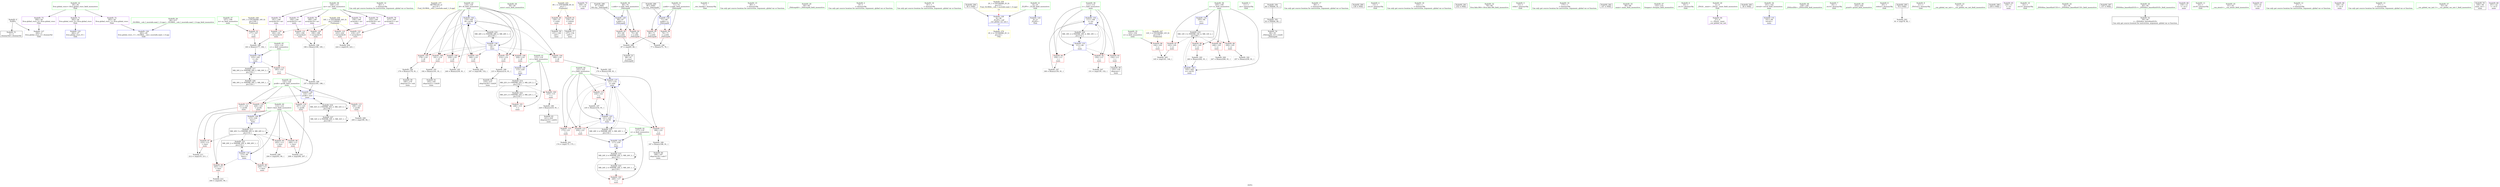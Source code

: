 digraph "SVFG" {
	label="SVFG";

	Node0x557dcc7033f0 [shape=record,color=grey,label="{NodeID: 0\nNullPtr}"];
	Node0x557dcc7033f0 -> Node0x557dcc715ba0[style=solid];
	Node0x557dcc7033f0 -> Node0x557dcc71aae0[style=solid];
	Node0x557dcc715160 [shape=record,color=red,label="{NodeID: 97\n210\<--113\n\<--best\nmain\n}"];
	Node0x557dcc715160 -> Node0x557dcc721be0[style=solid];
	Node0x557dcc705960 [shape=record,color=green,label="{NodeID: 14\n82\<--1\n\<--dummyObj\nCan only get source location for instruction, argument, global var or function.}"];
	Node0x557dcc734d70 [shape=record,color=yellow,style=double,label="{NodeID: 277\nRETMU(2V_2)\npts\{10 \}\nFun[_GLOBAL__sub_I_mostafa.saad_1_0.cpp]}"];
	Node0x557dcc7184e0 [shape=record,color=grey,label="{NodeID: 194\n179 = Binary(178, 91, )\n}"];
	Node0x557dcc7184e0 -> Node0x557dcc716280[style=solid];
	Node0x557dcc714ca0 [shape=record,color=red,label="{NodeID: 111\n186\<--121\n\<--j\nmain\n}"];
	Node0x557dcc714ca0 -> Node0x557dcc71ead0[style=solid];
	Node0x557dcc713750 [shape=record,color=green,label="{NodeID: 28\n58\<--59\nacos\<--acos_field_insensitive\n}"];
	Node0x557dcc721760 [shape=record,color=grey,label="{NodeID: 208\n204 = cmp(203, 90, )\n}"];
	Node0x557dcc71a8e0 [shape=record,color=blue,label="{NodeID: 125\n282\<--27\nllvm.global_ctors_0\<--\nGlob }"];
	Node0x557dcc714370 [shape=record,color=green,label="{NodeID: 42\n117\<--118\ne\<--e_field_insensitive\nmain\n}"];
	Node0x557dcc714370 -> Node0x557dcc715570[style=solid];
	Node0x557dcc714370 -> Node0x557dcc71b740[style=solid];
	Node0x557dcc72ad20 [shape=record,color=black,label="{NodeID: 222\nMR_22V_2 = PHI(MR_22V_3, MR_22V_1, )\npts\{116 \}\n}"];
	Node0x557dcc72ad20 -> Node0x557dcc7154a0[style=dashed];
	Node0x557dcc72ad20 -> Node0x557dcc728520[style=dashed];
	Node0x557dcc72ad20 -> Node0x557dcc72ad20[style=dashed];
	Node0x557dcc71b4d0 [shape=record,color=blue,label="{NodeID: 139\n125\<--197\nprofit\<--mul\nmain\n}"];
	Node0x557dcc71b4d0 -> Node0x557dcc71a140[style=dashed];
	Node0x557dcc71b4d0 -> Node0x557dcc71a1d0[style=dashed];
	Node0x557dcc71b4d0 -> Node0x557dcc71a260[style=dashed];
	Node0x557dcc71b4d0 -> Node0x557dcc71a330[style=dashed];
	Node0x557dcc71b4d0 -> Node0x557dcc729920[style=dashed];
	Node0x557dcc716010 [shape=record,color=black,label="{NodeID: 56\n131\<--128\ncall\<--\nmain\n}"];
	Node0x557dcc716b70 [shape=record,color=purple,label="{NodeID: 70\n258\<--24\n\<--.str.6\nmain\n}"];
	Node0x557dcc717760 [shape=record,color=red,label="{NodeID: 84\n76\<--71\n\<--y.addr\n_Z4dcmpdd\n}"];
	Node0x557dcc717760 -> Node0x557dcc7187e0[style=solid];
	Node0x557dcc7034e0 [shape=record,color=green,label="{NodeID: 1\n7\<--1\n__dso_handle\<--dummyObj\nGlob }"];
	Node0x557dcc715230 [shape=record,color=red,label="{NodeID: 98\n243\<--113\n\<--best\nmain\n}"];
	Node0x557dcc715230 -> Node0x557dcc721d60[style=solid];
	Node0x557dcc705a30 [shape=record,color=green,label="{NodeID: 15\n90\<--1\n\<--dummyObj\nCan only get source location for instruction, argument, global var or function.}"];
	Node0x557dcc718660 [shape=record,color=grey,label="{NodeID: 195\n240 = Binary(239, 91, )\n}"];
	Node0x557dcc718660 -> Node0x557dcc71b8e0[style=solid];
	Node0x557dcc714d70 [shape=record,color=red,label="{NodeID: 112\n230\<--121\n\<--j\nmain\n}"];
	Node0x557dcc714d70 -> Node0x557dcc71b740[style=solid];
	Node0x557dcc713850 [shape=record,color=green,label="{NodeID: 29\n64\<--65\n_Z4dcmpdd\<--_Z4dcmpdd_field_insensitive\n}"];
	Node0x557dcc7218e0 [shape=record,color=grey,label="{NodeID: 209\n200 = cmp(199, 94, )\n}"];
	Node0x557dcc71a9e0 [shape=record,color=blue,label="{NodeID: 126\n283\<--28\nllvm.global_ctors_1\<--_GLOBAL__sub_I_mostafa.saad_1_0.cpp\nGlob }"];
	Node0x557dcc714440 [shape=record,color=green,label="{NodeID: 43\n119\<--120\ni8\<--i8_field_insensitive\nmain\n}"];
	Node0x557dcc714440 -> Node0x557dcc715640[style=solid];
	Node0x557dcc714440 -> Node0x557dcc715710[style=solid];
	Node0x557dcc714440 -> Node0x557dcc7157e0[style=solid];
	Node0x557dcc714440 -> Node0x557dcc714890[style=solid];
	Node0x557dcc714440 -> Node0x557dcc714960[style=solid];
	Node0x557dcc714440 -> Node0x557dcc714a30[style=solid];
	Node0x557dcc714440 -> Node0x557dcc714b00[style=solid];
	Node0x557dcc714440 -> Node0x557dcc71b260[style=solid];
	Node0x557dcc714440 -> Node0x557dcc71b8e0[style=solid];
	Node0x557dcc72b220 [shape=record,color=black,label="{NodeID: 223\nMR_24V_2 = PHI(MR_24V_3, MR_24V_1, )\npts\{118 \}\n}"];
	Node0x557dcc72b220 -> Node0x557dcc715570[style=dashed];
	Node0x557dcc72b220 -> Node0x557dcc728a20[style=dashed];
	Node0x557dcc72b220 -> Node0x557dcc72b220[style=dashed];
	Node0x557dcc71b5a0 [shape=record,color=blue,label="{NodeID: 140\n113\<--226\nbest\<--\nmain\n}"];
	Node0x557dcc71b5a0 -> Node0x557dcc728020[style=dashed];
	Node0x557dcc7160e0 [shape=record,color=black,label="{NodeID: 57\n137\<--134\ncall1\<--\nmain\n}"];
	Node0x557dcc716c40 [shape=record,color=purple,label="{NodeID: 71\n282\<--26\nllvm.global_ctors_0\<--llvm.global_ctors\nGlob }"];
	Node0x557dcc716c40 -> Node0x557dcc71a8e0[style=solid];
	Node0x557dcc717830 [shape=record,color=red,label="{NodeID: 85\n86\<--71\n\<--y.addr\n_Z4dcmpdd\n}"];
	Node0x557dcc717830 -> Node0x557dcc721460[style=solid];
	Node0x557dcc705eb0 [shape=record,color=green,label="{NodeID: 2\n9\<--1\n\<--dummyObj\nCan only get source location for instruction, argument, global var or function.}"];
	Node0x557dcc715300 [shape=record,color=red,label="{NodeID: 99\n250\<--113\n\<--best\nmain\n}"];
	Node0x557dcc705b00 [shape=record,color=green,label="{NodeID: 16\n91\<--1\n\<--dummyObj\nCan only get source location for instruction, argument, global var or function.}"];
	Node0x557dcc734fe0 [shape=record,color=yellow,style=double,label="{NodeID: 279\n2V_2 = CSCHI(MR_2V_1)\npts\{10 \}\nCS[]}"];
	Node0x557dcc7187e0 [shape=record,color=grey,label="{NodeID: 196\n77 = Binary(75, 76, )\n}"];
	Node0x557dcc714e40 [shape=record,color=red,label="{NodeID: 113\n234\<--121\n\<--j\nmain\n}"];
	Node0x557dcc714e40 -> Node0x557dcc718960[style=solid];
	Node0x557dcc713950 [shape=record,color=green,label="{NodeID: 30\n69\<--70\nx.addr\<--x.addr_field_insensitive\n_Z4dcmpdd\n}"];
	Node0x557dcc713950 -> Node0x557dcc7175c0[style=solid];
	Node0x557dcc713950 -> Node0x557dcc717690[style=solid];
	Node0x557dcc713950 -> Node0x557dcc71acb0[style=solid];
	Node0x557dcc721a60 [shape=record,color=grey,label="{NodeID: 210\n208 = cmp(206, 207, )\n}"];
	Node0x557dcc71aae0 [shape=record,color=blue, style = dotted,label="{NodeID: 127\n284\<--3\nllvm.global_ctors_2\<--dummyVal\nGlob }"];
	Node0x557dcc714510 [shape=record,color=green,label="{NodeID: 44\n121\<--122\nj\<--j_field_insensitive\nmain\n}"];
	Node0x557dcc714510 -> Node0x557dcc714bd0[style=solid];
	Node0x557dcc714510 -> Node0x557dcc714ca0[style=solid];
	Node0x557dcc714510 -> Node0x557dcc714d70[style=solid];
	Node0x557dcc714510 -> Node0x557dcc714e40[style=solid];
	Node0x557dcc714510 -> Node0x557dcc71b330[style=solid];
	Node0x557dcc714510 -> Node0x557dcc71b810[style=solid];
	Node0x557dcc72b720 [shape=record,color=black,label="{NodeID: 224\nMR_26V_2 = PHI(MR_26V_4, MR_26V_1, )\npts\{120 \}\n}"];
	Node0x557dcc72b720 -> Node0x557dcc71b260[style=dashed];
	Node0x557dcc71b670 [shape=record,color=blue,label="{NodeID: 141\n115\<--228\ns\<--\nmain\n}"];
	Node0x557dcc71b670 -> Node0x557dcc728520[style=dashed];
	Node0x557dcc7161b0 [shape=record,color=black,label="{NodeID: 58\n155\<--154\nidxprom\<--\nmain\n}"];
	Node0x557dcc716d40 [shape=record,color=purple,label="{NodeID: 72\n283\<--26\nllvm.global_ctors_1\<--llvm.global_ctors\nGlob }"];
	Node0x557dcc716d40 -> Node0x557dcc71a9e0[style=solid];
	Node0x557dcc717900 [shape=record,color=red,label="{NodeID: 86\n144\<--103\n\<--n\nmain\n}"];
	Node0x557dcc717900 -> Node0x557dcc7212e0[style=solid];
	Node0x557dcc704a80 [shape=record,color=green,label="{NodeID: 3\n11\<--1\n.str\<--dummyObj\nGlob }"];
	Node0x557dcc4a4000 [shape=record,color=black,label="{NodeID: 183\n93 = PHI(94, 89, )\n}"];
	Node0x557dcc4a4000 -> Node0x557dcc715e70[style=solid];
	Node0x557dcc7153d0 [shape=record,color=red,label="{NodeID: 100\n219\<--115\n\<--s\nmain\n}"];
	Node0x557dcc7153d0 -> Node0x557dcc71ec50[style=solid];
	Node0x557dcc713010 [shape=record,color=green,label="{NodeID: 17\n94\<--1\n\<--dummyObj\nCan only get source location for instruction, argument, global var or function.}"];
	Node0x557dcc73ff90 [shape=record,color=black,label="{NodeID: 280\n138 = PHI()\n}"];
	Node0x557dcc718960 [shape=record,color=grey,label="{NodeID: 197\n235 = Binary(234, 91, )\n}"];
	Node0x557dcc718960 -> Node0x557dcc71b810[style=solid];
	Node0x557dcc714f10 [shape=record,color=red,label="{NodeID: 114\n185\<--123\n\<--c\nmain\n}"];
	Node0x557dcc714f10 -> Node0x557dcc718c60[style=solid];
	Node0x557dcc713a20 [shape=record,color=green,label="{NodeID: 31\n71\<--72\ny.addr\<--y.addr_field_insensitive\n_Z4dcmpdd\n}"];
	Node0x557dcc713a20 -> Node0x557dcc717760[style=solid];
	Node0x557dcc713a20 -> Node0x557dcc717830[style=solid];
	Node0x557dcc713a20 -> Node0x557dcc71ad80[style=solid];
	Node0x557dcc721be0 [shape=record,color=grey,label="{NodeID: 211\n212 = cmp(210, 211, )\n}"];
	Node0x557dcc71abe0 [shape=record,color=blue,label="{NodeID: 128\n8\<--56\n_ZL2PI\<--call\n__cxx_global_var_init.1\n|{<s0>13}}"];
	Node0x557dcc71abe0:s0 -> Node0x557dcc734fe0[style=dashed,color=blue];
	Node0x557dcc7145e0 [shape=record,color=green,label="{NodeID: 45\n123\<--124\nc\<--c_field_insensitive\nmain\n}"];
	Node0x557dcc7145e0 -> Node0x557dcc714f10[style=solid];
	Node0x557dcc7145e0 -> Node0x557dcc71b400[style=solid];
	Node0x557dcc72bc20 [shape=record,color=black,label="{NodeID: 225\nMR_28V_2 = PHI(MR_28V_3, MR_28V_1, )\npts\{122 \}\n}"];
	Node0x557dcc72bc20 -> Node0x557dcc71b330[style=dashed];
	Node0x557dcc72bc20 -> Node0x557dcc72bc20[style=dashed];
	Node0x557dcc71b740 [shape=record,color=blue,label="{NodeID: 142\n117\<--230\ne\<--\nmain\n}"];
	Node0x557dcc71b740 -> Node0x557dcc728a20[style=dashed];
	Node0x557dcc716280 [shape=record,color=black,label="{NodeID: 59\n180\<--179\nidxprom15\<--sub\nmain\n}"];
	Node0x557dcc716e40 [shape=record,color=purple,label="{NodeID: 73\n284\<--26\nllvm.global_ctors_2\<--llvm.global_ctors\nGlob }"];
	Node0x557dcc716e40 -> Node0x557dcc71aae0[style=solid];
	Node0x557dcc7179d0 [shape=record,color=red,label="{NodeID: 87\n143\<--105\n\<--cc\nmain\n}"];
	Node0x557dcc7179d0 -> Node0x557dcc7212e0[style=solid];
	Node0x557dcc704b10 [shape=record,color=green,label="{NodeID: 4\n13\<--1\n.str.2\<--dummyObj\nGlob }"];
	Node0x557dcc71df30 [shape=record,color=black,label="{NodeID: 184\n89 = PHI(90, 91, )\n}"];
	Node0x557dcc71df30 -> Node0x557dcc4a4000[style=solid];
	Node0x557dcc7154a0 [shape=record,color=red,label="{NodeID: 101\n248\<--115\n\<--s\nmain\n}"];
	Node0x557dcc7130a0 [shape=record,color=green,label="{NodeID: 18\n152\<--1\n\<--dummyObj\nCan only get source location for instruction, argument, global var or function.}"];
	Node0x557dcc740090 [shape=record,color=black,label="{NodeID: 281\n252 = PHI()\n}"];
	Node0x557dcc718ae0 [shape=record,color=grey,label="{NodeID: 198\n196 = Binary(190, 195, )\n}"];
	Node0x557dcc718ae0 -> Node0x557dcc718c60[style=solid];
	Node0x557dcc71a140 [shape=record,color=red,label="{NodeID: 115\n199\<--125\n\<--profit\nmain\n}"];
	Node0x557dcc71a140 -> Node0x557dcc7218e0[style=solid];
	Node0x557dcc713af0 [shape=record,color=green,label="{NodeID: 32\n79\<--80\nllvm.fabs.f64\<--llvm.fabs.f64_field_insensitive\n}"];
	Node0x557dcc721d60 [shape=record,color=grey,label="{NodeID: 212\n244 = cmp(243, 94, )\n}"];
	Node0x557dcc71acb0 [shape=record,color=blue,label="{NodeID: 129\n69\<--67\nx.addr\<--x\n_Z4dcmpdd\n}"];
	Node0x557dcc71acb0 -> Node0x557dcc7175c0[style=dashed];
	Node0x557dcc71acb0 -> Node0x557dcc717690[style=dashed];
	Node0x557dcc7146b0 [shape=record,color=green,label="{NodeID: 46\n125\<--126\nprofit\<--profit_field_insensitive\nmain\n}"];
	Node0x557dcc7146b0 -> Node0x557dcc71a140[style=solid];
	Node0x557dcc7146b0 -> Node0x557dcc71a1d0[style=solid];
	Node0x557dcc7146b0 -> Node0x557dcc71a260[style=solid];
	Node0x557dcc7146b0 -> Node0x557dcc71a330[style=solid];
	Node0x557dcc7146b0 -> Node0x557dcc71b4d0[style=solid];
	Node0x557dcc72c120 [shape=record,color=black,label="{NodeID: 226\nMR_30V_2 = PHI(MR_30V_3, MR_30V_1, )\npts\{124 \}\n}"];
	Node0x557dcc72c120 -> Node0x557dcc729420[style=dashed];
	Node0x557dcc72c120 -> Node0x557dcc72c120[style=dashed];
	Node0x557dcc71b810 [shape=record,color=blue,label="{NodeID: 143\n121\<--235\nj\<--inc39\nmain\n}"];
	Node0x557dcc71b810 -> Node0x557dcc714bd0[style=dashed];
	Node0x557dcc71b810 -> Node0x557dcc714ca0[style=dashed];
	Node0x557dcc71b810 -> Node0x557dcc714d70[style=dashed];
	Node0x557dcc71b810 -> Node0x557dcc714e40[style=dashed];
	Node0x557dcc71b810 -> Node0x557dcc71b330[style=dashed];
	Node0x557dcc71b810 -> Node0x557dcc71b810[style=dashed];
	Node0x557dcc71b810 -> Node0x557dcc72bc20[style=dashed];
	Node0x557dcc716350 [shape=record,color=black,label="{NodeID: 60\n188\<--187\nidxprom18\<--sub17\nmain\n}"];
	Node0x557dcc716f40 [shape=record,color=purple,label="{NodeID: 74\n156\<--109\narrayidx\<--arr\nmain\n}"];
	Node0x557dcc717aa0 [shape=record,color=red,label="{NodeID: 88\n246\<--105\n\<--cc\nmain\n}"];
	Node0x557dcc717aa0 -> Node0x557dcc718de0[style=solid];
	Node0x557dcc7064b0 [shape=record,color=green,label="{NodeID: 5\n15\<--1\nstdin\<--dummyObj\nGlob }"];
	Node0x557dcc71e4d0 [shape=record,color=grey,label="{NodeID: 185\n170 = Binary(169, 91, )\n}"];
	Node0x557dcc71e4d0 -> Node0x557dcc71b330[style=solid];
	Node0x557dcc715570 [shape=record,color=red,label="{NodeID: 102\n249\<--117\n\<--e\nmain\n}"];
	Node0x557dcc713130 [shape=record,color=green,label="{NodeID: 19\n175\<--1\n\<--dummyObj\nCan only get source location for instruction, argument, global var or function.}"];
	Node0x557dcc740190 [shape=record,color=black,label="{NodeID: 282\n147 = PHI()\n}"];
	Node0x557dcc718c60 [shape=record,color=grey,label="{NodeID: 199\n197 = Binary(185, 196, )\n}"];
	Node0x557dcc718c60 -> Node0x557dcc71b4d0[style=solid];
	Node0x557dcc71a1d0 [shape=record,color=red,label="{NodeID: 116\n207\<--125\n\<--profit\nmain\n}"];
	Node0x557dcc71a1d0 -> Node0x557dcc721a60[style=solid];
	Node0x557dcc713bf0 [shape=record,color=green,label="{NodeID: 33\n98\<--99\nmain\<--main_field_insensitive\n}"];
	Node0x557dcc728020 [shape=record,color=black,label="{NodeID: 213\nMR_20V_5 = PHI(MR_20V_6, MR_20V_4, )\npts\{114 \}\n}"];
	Node0x557dcc728020 -> Node0x557dcc718050[style=dashed];
	Node0x557dcc728020 -> Node0x557dcc715090[style=dashed];
	Node0x557dcc728020 -> Node0x557dcc715160[style=dashed];
	Node0x557dcc728020 -> Node0x557dcc715230[style=dashed];
	Node0x557dcc728020 -> Node0x557dcc715300[style=dashed];
	Node0x557dcc728020 -> Node0x557dcc71b5a0[style=dashed];
	Node0x557dcc728020 -> Node0x557dcc728020[style=dashed];
	Node0x557dcc728020 -> Node0x557dcc72a820[style=dashed];
	Node0x557dcc71ad80 [shape=record,color=blue,label="{NodeID: 130\n71\<--68\ny.addr\<--y\n_Z4dcmpdd\n}"];
	Node0x557dcc71ad80 -> Node0x557dcc717760[style=dashed];
	Node0x557dcc71ad80 -> Node0x557dcc717830[style=dashed];
	Node0x557dcc714780 [shape=record,color=green,label="{NodeID: 47\n132\<--133\nfreopen\<--freopen_field_insensitive\n}"];
	Node0x557dcc72c620 [shape=record,color=black,label="{NodeID: 227\nMR_32V_2 = PHI(MR_32V_3, MR_32V_1, )\npts\{126 \}\n}"];
	Node0x557dcc72c620 -> Node0x557dcc729920[style=dashed];
	Node0x557dcc72c620 -> Node0x557dcc72c620[style=dashed];
	Node0x557dcc71b8e0 [shape=record,color=blue,label="{NodeID: 144\n119\<--240\ni8\<--inc42\nmain\n}"];
	Node0x557dcc71b8e0 -> Node0x557dcc715640[style=dashed];
	Node0x557dcc71b8e0 -> Node0x557dcc715710[style=dashed];
	Node0x557dcc71b8e0 -> Node0x557dcc7157e0[style=dashed];
	Node0x557dcc71b8e0 -> Node0x557dcc714890[style=dashed];
	Node0x557dcc71b8e0 -> Node0x557dcc714960[style=dashed];
	Node0x557dcc71b8e0 -> Node0x557dcc714a30[style=dashed];
	Node0x557dcc71b8e0 -> Node0x557dcc714b00[style=dashed];
	Node0x557dcc71b8e0 -> Node0x557dcc71b8e0[style=dashed];
	Node0x557dcc71b8e0 -> Node0x557dcc72b720[style=dashed];
	Node0x557dcc716420 [shape=record,color=black,label="{NodeID: 61\n193\<--192\nidxprom21\<--sub20\nmain\n}"];
	Node0x557dcc717010 [shape=record,color=purple,label="{NodeID: 75\n181\<--109\narrayidx16\<--arr\nmain\n}"];
	Node0x557dcc717010 -> Node0x557dcc71a400[style=solid];
	Node0x557dcc717b70 [shape=record,color=red,label="{NodeID: 89\n256\<--105\n\<--cc\nmain\n}"];
	Node0x557dcc717b70 -> Node0x557dcc7181e0[style=solid];
	Node0x557dcc706540 [shape=record,color=green,label="{NodeID: 6\n16\<--1\n.str.3\<--dummyObj\nGlob }"];
	Node0x557dcc71e650 [shape=record,color=grey,label="{NodeID: 186\n215 = Binary(214, 91, )\n}"];
	Node0x557dcc71e650 -> Node0x557dcc7164f0[style=solid];
	Node0x557dcc715640 [shape=record,color=red,label="{NodeID: 103\n166\<--119\n\<--i8\nmain\n}"];
	Node0x557dcc715640 -> Node0x557dcc720ea0[style=solid];
	Node0x557dcc7131c0 [shape=record,color=green,label="{NodeID: 20\n4\<--6\n_ZStL8__ioinit\<--_ZStL8__ioinit_field_insensitive\nGlob }"];
	Node0x557dcc7131c0 -> Node0x557dcc716690[style=solid];
	Node0x557dcc740290 [shape=record,color=black,label="{NodeID: 283\n38 = PHI()\n}"];
	Node0x557dcc718de0 [shape=record,color=grey,label="{NodeID: 200\n247 = Binary(246, 91, )\n}"];
	Node0x557dcc71a260 [shape=record,color=red,label="{NodeID: 117\n211\<--125\n\<--profit\nmain\n}"];
	Node0x557dcc71a260 -> Node0x557dcc721be0[style=solid];
	Node0x557dcc713cf0 [shape=record,color=green,label="{NodeID: 34\n101\<--102\nretval\<--retval_field_insensitive\nmain\n}"];
	Node0x557dcc713cf0 -> Node0x557dcc71ae50[style=solid];
	Node0x557dcc728520 [shape=record,color=black,label="{NodeID: 214\nMR_22V_4 = PHI(MR_22V_5, MR_22V_3, )\npts\{116 \}\n}"];
	Node0x557dcc728520 -> Node0x557dcc7153d0[style=dashed];
	Node0x557dcc728520 -> Node0x557dcc7154a0[style=dashed];
	Node0x557dcc728520 -> Node0x557dcc71b670[style=dashed];
	Node0x557dcc728520 -> Node0x557dcc728520[style=dashed];
	Node0x557dcc728520 -> Node0x557dcc72ad20[style=dashed];
	Node0x557dcc71ae50 [shape=record,color=blue,label="{NodeID: 131\n101\<--94\nretval\<--\nmain\n}"];
	Node0x557dcc7158a0 [shape=record,color=green,label="{NodeID: 48\n139\<--140\n_ZNSirsERi\<--_ZNSirsERi_field_insensitive\n}"];
	Node0x557dcc71b9b0 [shape=record,color=blue,label="{NodeID: 145\n105\<--263\ncc\<--inc52\nmain\n}"];
	Node0x557dcc71b9b0 -> Node0x557dcc729e20[style=dashed];
	Node0x557dcc7164f0 [shape=record,color=black,label="{NodeID: 62\n216\<--215\nidxprom30\<--sub29\nmain\n}"];
	Node0x557dcc7170e0 [shape=record,color=purple,label="{NodeID: 76\n189\<--109\narrayidx19\<--arr\nmain\n}"];
	Node0x557dcc7170e0 -> Node0x557dcc71a4d0[style=solid];
	Node0x557dcc717c40 [shape=record,color=red,label="{NodeID: 90\n262\<--105\n\<--cc\nmain\n}"];
	Node0x557dcc717c40 -> Node0x557dcc718360[style=solid];
	Node0x557dcc704d80 [shape=record,color=green,label="{NodeID: 7\n18\<--1\n.str.4\<--dummyObj\nGlob }"];
	Node0x557dcc71e7d0 [shape=record,color=grey,label="{NodeID: 187\n160 = Binary(159, 91, )\n}"];
	Node0x557dcc71e7d0 -> Node0x557dcc71b0c0[style=solid];
	Node0x557dcc715710 [shape=record,color=red,label="{NodeID: 104\n169\<--119\n\<--i8\nmain\n}"];
	Node0x557dcc715710 -> Node0x557dcc71e4d0[style=solid];
	Node0x557dcc713250 [shape=record,color=green,label="{NodeID: 21\n8\<--10\n_ZL2PI\<--_ZL2PI_field_insensitive\nGlob }"];
	Node0x557dcc713250 -> Node0x557dcc71a810[style=solid];
	Node0x557dcc713250 -> Node0x557dcc71abe0[style=solid];
	Node0x557dcc740390 [shape=record,color=black,label="{NodeID: 284\n56 = PHI()\n}"];
	Node0x557dcc740390 -> Node0x557dcc71abe0[style=solid];
	Node0x557dcc718f60 [shape=record,color=grey,label="{NodeID: 201\n174 = cmp(173, 175, )\n}"];
	Node0x557dcc71a330 [shape=record,color=red,label="{NodeID: 118\n226\<--125\n\<--profit\nmain\n}"];
	Node0x557dcc71a330 -> Node0x557dcc71b5a0[style=solid];
	Node0x557dcc713dc0 [shape=record,color=green,label="{NodeID: 35\n103\<--104\nn\<--n_field_insensitive\nmain\n}"];
	Node0x557dcc713dc0 -> Node0x557dcc717900[style=solid];
	Node0x557dcc728a20 [shape=record,color=black,label="{NodeID: 215\nMR_24V_4 = PHI(MR_24V_5, MR_24V_3, )\npts\{118 \}\n}"];
	Node0x557dcc728a20 -> Node0x557dcc715570[style=dashed];
	Node0x557dcc728a20 -> Node0x557dcc71b740[style=dashed];
	Node0x557dcc728a20 -> Node0x557dcc728a20[style=dashed];
	Node0x557dcc728a20 -> Node0x557dcc72b220[style=dashed];
	Node0x557dcc71af20 [shape=record,color=blue,label="{NodeID: 132\n105\<--94\ncc\<--\nmain\n}"];
	Node0x557dcc71af20 -> Node0x557dcc729e20[style=dashed];
	Node0x557dcc7159a0 [shape=record,color=green,label="{NodeID: 49\n253\<--254\nprintf\<--printf_field_insensitive\n}"];
	Node0x557dcc7165c0 [shape=record,color=black,label="{NodeID: 63\n221\<--220\nidxprom33\<--sub32\nmain\n}"];
	Node0x557dcc7171b0 [shape=record,color=purple,label="{NodeID: 77\n194\<--109\narrayidx22\<--arr\nmain\n}"];
	Node0x557dcc7171b0 -> Node0x557dcc71a5a0[style=solid];
	Node0x557dcc717d10 [shape=record,color=red,label="{NodeID: 91\n177\<--107\n\<--m\nmain\n}"];
	Node0x557dcc717d10 -> Node0x557dcc71e950[style=solid];
	Node0x557dcc704e10 [shape=record,color=green,label="{NodeID: 8\n20\<--1\nstdout\<--dummyObj\nGlob }"];
	Node0x557dcc71e950 [shape=record,color=grey,label="{NodeID: 188\n183 = Binary(177, 182, )\n}"];
	Node0x557dcc71e950 -> Node0x557dcc71b400[style=solid];
	Node0x557dcc7157e0 [shape=record,color=red,label="{NodeID: 105\n178\<--119\n\<--i8\nmain\n}"];
	Node0x557dcc7157e0 -> Node0x557dcc7184e0[style=solid];
	Node0x557dcc7132e0 [shape=record,color=green,label="{NodeID: 22\n26\<--30\nllvm.global_ctors\<--llvm.global_ctors_field_insensitive\nGlob }"];
	Node0x557dcc7132e0 -> Node0x557dcc716c40[style=solid];
	Node0x557dcc7132e0 -> Node0x557dcc716d40[style=solid];
	Node0x557dcc7132e0 -> Node0x557dcc716e40[style=solid];
	Node0x557dcc7404f0 [shape=record,color=black,label="{NodeID: 285\n78 = PHI()\n}"];
	Node0x557dcc7404f0 -> Node0x557dcc720fe0[style=solid];
	Node0x557dcc720ea0 [shape=record,color=grey,label="{NodeID: 202\n167 = cmp(166, 152, )\n}"];
	Node0x557dcc71a400 [shape=record,color=red,label="{NodeID: 119\n182\<--181\n\<--arrayidx16\nmain\n}"];
	Node0x557dcc71a400 -> Node0x557dcc71e950[style=solid];
	Node0x557dcc713e90 [shape=record,color=green,label="{NodeID: 36\n105\<--106\ncc\<--cc_field_insensitive\nmain\n}"];
	Node0x557dcc713e90 -> Node0x557dcc7179d0[style=solid];
	Node0x557dcc713e90 -> Node0x557dcc717aa0[style=solid];
	Node0x557dcc713e90 -> Node0x557dcc717b70[style=solid];
	Node0x557dcc713e90 -> Node0x557dcc717c40[style=solid];
	Node0x557dcc713e90 -> Node0x557dcc71af20[style=solid];
	Node0x557dcc713e90 -> Node0x557dcc71b9b0[style=solid];
	Node0x557dcc71aff0 [shape=record,color=blue,label="{NodeID: 133\n111\<--94\ni\<--\nmain\n}"];
	Node0x557dcc71aff0 -> Node0x557dcc717de0[style=dashed];
	Node0x557dcc71aff0 -> Node0x557dcc717eb0[style=dashed];
	Node0x557dcc71aff0 -> Node0x557dcc717f80[style=dashed];
	Node0x557dcc71aff0 -> Node0x557dcc71b0c0[style=dashed];
	Node0x557dcc71aff0 -> Node0x557dcc72a320[style=dashed];
	Node0x557dcc715aa0 [shape=record,color=green,label="{NodeID: 50\n28\<--277\n_GLOBAL__sub_I_mostafa.saad_1_0.cpp\<--_GLOBAL__sub_I_mostafa.saad_1_0.cpp_field_insensitive\n}"];
	Node0x557dcc715aa0 -> Node0x557dcc71a9e0[style=solid];
	Node0x557dcc716690 [shape=record,color=purple,label="{NodeID: 64\n37\<--4\n\<--_ZStL8__ioinit\n__cxx_global_var_init\n}"];
	Node0x557dcc717280 [shape=record,color=purple,label="{NodeID: 78\n217\<--109\narrayidx31\<--arr\nmain\n}"];
	Node0x557dcc717280 -> Node0x557dcc71a670[style=solid];
	Node0x557dcc733200 [shape=record,color=yellow,style=double,label="{NodeID: 258\n34V_1 = ENCHI(MR_34V_0)\npts\{1100000 \}\nFun[main]}"];
	Node0x557dcc733200 -> Node0x557dcc71a400[style=dashed];
	Node0x557dcc733200 -> Node0x557dcc71a4d0[style=dashed];
	Node0x557dcc733200 -> Node0x557dcc71a5a0[style=dashed];
	Node0x557dcc733200 -> Node0x557dcc71a670[style=dashed];
	Node0x557dcc733200 -> Node0x557dcc71a740[style=dashed];
	Node0x557dcc717de0 [shape=record,color=red,label="{NodeID: 92\n150\<--111\n\<--i\nmain\n}"];
	Node0x557dcc717de0 -> Node0x557dcc7215e0[style=solid];
	Node0x557dcc704f60 [shape=record,color=green,label="{NodeID: 9\n21\<--1\n_ZSt3cin\<--dummyObj\nGlob }"];
	Node0x557dcc71ead0 [shape=record,color=grey,label="{NodeID: 189\n187 = Binary(186, 91, )\n}"];
	Node0x557dcc71ead0 -> Node0x557dcc716350[style=solid];
	Node0x557dcc714890 [shape=record,color=red,label="{NodeID: 106\n191\<--119\n\<--i8\nmain\n}"];
	Node0x557dcc714890 -> Node0x557dcc71edd0[style=solid];
	Node0x557dcc713370 [shape=record,color=green,label="{NodeID: 23\n31\<--32\n__cxx_global_var_init\<--__cxx_global_var_init_field_insensitive\n}"];
	Node0x557dcc7405f0 [shape=record,color=black,label="{NodeID: 286\n259 = PHI()\n}"];
	Node0x557dcc720fe0 [shape=record,color=grey,label="{NodeID: 203\n81 = cmp(78, 82, )\n}"];
	Node0x557dcc71a4d0 [shape=record,color=red,label="{NodeID: 120\n190\<--189\n\<--arrayidx19\nmain\n}"];
	Node0x557dcc71a4d0 -> Node0x557dcc718ae0[style=solid];
	Node0x557dcc713f60 [shape=record,color=green,label="{NodeID: 37\n107\<--108\nm\<--m_field_insensitive\nmain\n}"];
	Node0x557dcc713f60 -> Node0x557dcc717d10[style=solid];
	Node0x557dcc729420 [shape=record,color=black,label="{NodeID: 217\nMR_30V_4 = PHI(MR_30V_5, MR_30V_3, )\npts\{124 \}\n}"];
	Node0x557dcc729420 -> Node0x557dcc71b400[style=dashed];
	Node0x557dcc729420 -> Node0x557dcc729420[style=dashed];
	Node0x557dcc729420 -> Node0x557dcc72c120[style=dashed];
	Node0x557dcc71b0c0 [shape=record,color=blue,label="{NodeID: 134\n111\<--160\ni\<--inc\nmain\n}"];
	Node0x557dcc71b0c0 -> Node0x557dcc717de0[style=dashed];
	Node0x557dcc71b0c0 -> Node0x557dcc717eb0[style=dashed];
	Node0x557dcc71b0c0 -> Node0x557dcc717f80[style=dashed];
	Node0x557dcc71b0c0 -> Node0x557dcc71b0c0[style=dashed];
	Node0x557dcc71b0c0 -> Node0x557dcc72a320[style=dashed];
	Node0x557dcc715ba0 [shape=record,color=black,label="{NodeID: 51\n2\<--3\ndummyVal\<--dummyVal\n}"];
	Node0x557dcc716760 [shape=record,color=purple,label="{NodeID: 65\n129\<--11\n\<--.str\nmain\n}"];
	Node0x557dcc732640 [shape=record,color=yellow,style=double,label="{NodeID: 245\n8V_1 = ENCHI(MR_8V_0)\npts\{1 \}\nFun[main]}"];
	Node0x557dcc732640 -> Node0x557dcc717420[style=dashed];
	Node0x557dcc732640 -> Node0x557dcc7174f0[style=dashed];
	Node0x557dcc717350 [shape=record,color=purple,label="{NodeID: 79\n222\<--109\narrayidx34\<--arr\nmain\n}"];
	Node0x557dcc717350 -> Node0x557dcc71a740[style=solid];
	Node0x557dcc7332e0 [shape=record,color=yellow,style=double,label="{NodeID: 259\n2V_1 = ENCHI(MR_2V_0)\npts\{10 \}\nFun[_GLOBAL__sub_I_mostafa.saad_1_0.cpp]|{<s0>13}}"];
	Node0x557dcc7332e0:s0 -> Node0x557dcc71abe0[style=dashed,color=red];
	Node0x557dcc717eb0 [shape=record,color=red,label="{NodeID: 93\n154\<--111\n\<--i\nmain\n}"];
	Node0x557dcc717eb0 -> Node0x557dcc7161b0[style=solid];
	Node0x557dcc705030 [shape=record,color=green,label="{NodeID: 10\n22\<--1\n.str.5\<--dummyObj\nGlob }"];
	Node0x557dcc71ec50 [shape=record,color=grey,label="{NodeID: 190\n220 = Binary(219, 91, )\n}"];
	Node0x557dcc71ec50 -> Node0x557dcc7165c0[style=solid];
	Node0x557dcc714960 [shape=record,color=red,label="{NodeID: 107\n214\<--119\n\<--i8\nmain\n}"];
	Node0x557dcc714960 -> Node0x557dcc71e650[style=solid];
	Node0x557dcc713400 [shape=record,color=green,label="{NodeID: 24\n35\<--36\n_ZNSt8ios_base4InitC1Ev\<--_ZNSt8ios_base4InitC1Ev_field_insensitive\n}"];
	Node0x557dcc7406c0 [shape=record,color=black,label="{NodeID: 287\n157 = PHI()\n}"];
	Node0x557dcc721160 [shape=record,color=grey,label="{NodeID: 204\n224 = cmp(218, 223, )\n}"];
	Node0x557dcc71a5a0 [shape=record,color=red,label="{NodeID: 121\n195\<--194\n\<--arrayidx22\nmain\n}"];
	Node0x557dcc71a5a0 -> Node0x557dcc718ae0[style=solid];
	Node0x557dcc714030 [shape=record,color=green,label="{NodeID: 38\n109\<--110\narr\<--arr_field_insensitive\nmain\n}"];
	Node0x557dcc714030 -> Node0x557dcc716f40[style=solid];
	Node0x557dcc714030 -> Node0x557dcc717010[style=solid];
	Node0x557dcc714030 -> Node0x557dcc7170e0[style=solid];
	Node0x557dcc714030 -> Node0x557dcc7171b0[style=solid];
	Node0x557dcc714030 -> Node0x557dcc717280[style=solid];
	Node0x557dcc714030 -> Node0x557dcc717350[style=solid];
	Node0x557dcc729920 [shape=record,color=black,label="{NodeID: 218\nMR_32V_4 = PHI(MR_32V_5, MR_32V_3, )\npts\{126 \}\n}"];
	Node0x557dcc729920 -> Node0x557dcc71b4d0[style=dashed];
	Node0x557dcc729920 -> Node0x557dcc729920[style=dashed];
	Node0x557dcc729920 -> Node0x557dcc72c620[style=dashed];
	Node0x557dcc71b190 [shape=record,color=blue,label="{NodeID: 135\n113\<--90\nbest\<--\nmain\n}"];
	Node0x557dcc71b190 -> Node0x557dcc715230[style=dashed];
	Node0x557dcc71b190 -> Node0x557dcc715300[style=dashed];
	Node0x557dcc71b190 -> Node0x557dcc728020[style=dashed];
	Node0x557dcc71b190 -> Node0x557dcc72a820[style=dashed];
	Node0x557dcc715ca0 [shape=record,color=black,label="{NodeID: 52\n39\<--40\n\<--_ZNSt8ios_base4InitD1Ev\nCan only get source location for instruction, argument, global var or function.}"];
	Node0x557dcc716830 [shape=record,color=purple,label="{NodeID: 66\n130\<--13\n\<--.str.2\nmain\n}"];
	Node0x557dcc717420 [shape=record,color=red,label="{NodeID: 80\n128\<--15\n\<--stdin\nmain\n}"];
	Node0x557dcc717420 -> Node0x557dcc716010[style=solid];
	Node0x557dcc717f80 [shape=record,color=red,label="{NodeID: 94\n159\<--111\n\<--i\nmain\n}"];
	Node0x557dcc717f80 -> Node0x557dcc71e7d0[style=solid];
	Node0x557dcc706150 [shape=record,color=green,label="{NodeID: 11\n24\<--1\n.str.6\<--dummyObj\nGlob }"];
	Node0x557dcc71edd0 [shape=record,color=grey,label="{NodeID: 191\n192 = Binary(191, 91, )\n}"];
	Node0x557dcc71edd0 -> Node0x557dcc716420[style=solid];
	Node0x557dcc714a30 [shape=record,color=red,label="{NodeID: 108\n228\<--119\n\<--i8\nmain\n}"];
	Node0x557dcc714a30 -> Node0x557dcc71b670[style=solid];
	Node0x557dcc713490 [shape=record,color=green,label="{NodeID: 25\n41\<--42\n__cxa_atexit\<--__cxa_atexit_field_insensitive\n}"];
	Node0x557dcc740790 [shape=record,color=black,label="{NodeID: 288\n67 = PHI()\n0th arg _Z4dcmpdd }"];
	Node0x557dcc740790 -> Node0x557dcc71acb0[style=solid];
	Node0x557dcc7212e0 [shape=record,color=grey,label="{NodeID: 205\n145 = cmp(143, 144, )\n}"];
	Node0x557dcc71a670 [shape=record,color=red,label="{NodeID: 122\n218\<--217\n\<--arrayidx31\nmain\n}"];
	Node0x557dcc71a670 -> Node0x557dcc721160[style=solid];
	Node0x557dcc714100 [shape=record,color=green,label="{NodeID: 39\n111\<--112\ni\<--i_field_insensitive\nmain\n}"];
	Node0x557dcc714100 -> Node0x557dcc717de0[style=solid];
	Node0x557dcc714100 -> Node0x557dcc717eb0[style=solid];
	Node0x557dcc714100 -> Node0x557dcc717f80[style=solid];
	Node0x557dcc714100 -> Node0x557dcc71aff0[style=solid];
	Node0x557dcc714100 -> Node0x557dcc71b0c0[style=solid];
	Node0x557dcc729e20 [shape=record,color=black,label="{NodeID: 219\nMR_14V_3 = PHI(MR_14V_4, MR_14V_2, )\npts\{106 \}\n}"];
	Node0x557dcc729e20 -> Node0x557dcc7179d0[style=dashed];
	Node0x557dcc729e20 -> Node0x557dcc717aa0[style=dashed];
	Node0x557dcc729e20 -> Node0x557dcc717b70[style=dashed];
	Node0x557dcc729e20 -> Node0x557dcc717c40[style=dashed];
	Node0x557dcc729e20 -> Node0x557dcc71b9b0[style=dashed];
	Node0x557dcc71b260 [shape=record,color=blue,label="{NodeID: 136\n119\<--91\ni8\<--\nmain\n}"];
	Node0x557dcc71b260 -> Node0x557dcc715640[style=dashed];
	Node0x557dcc71b260 -> Node0x557dcc715710[style=dashed];
	Node0x557dcc71b260 -> Node0x557dcc7157e0[style=dashed];
	Node0x557dcc71b260 -> Node0x557dcc714890[style=dashed];
	Node0x557dcc71b260 -> Node0x557dcc714960[style=dashed];
	Node0x557dcc71b260 -> Node0x557dcc714a30[style=dashed];
	Node0x557dcc71b260 -> Node0x557dcc714b00[style=dashed];
	Node0x557dcc71b260 -> Node0x557dcc71b8e0[style=dashed];
	Node0x557dcc71b260 -> Node0x557dcc72b720[style=dashed];
	Node0x557dcc715da0 [shape=record,color=black,label="{NodeID: 53\n88\<--87\n\<--cmp1\n_Z4dcmpdd\n}"];
	Node0x557dcc716900 [shape=record,color=purple,label="{NodeID: 67\n135\<--16\n\<--.str.3\nmain\n}"];
	Node0x557dcc732830 [shape=record,color=yellow,style=double,label="{NodeID: 247\n12V_1 = ENCHI(MR_12V_0)\npts\{104 \}\nFun[main]}"];
	Node0x557dcc732830 -> Node0x557dcc717900[style=dashed];
	Node0x557dcc7174f0 [shape=record,color=red,label="{NodeID: 81\n134\<--20\n\<--stdout\nmain\n}"];
	Node0x557dcc7174f0 -> Node0x557dcc7160e0[style=solid];
	Node0x557dcc718050 [shape=record,color=red,label="{NodeID: 95\n203\<--113\n\<--best\nmain\n}"];
	Node0x557dcc718050 -> Node0x557dcc721760[style=solid];
	Node0x557dcc7061e0 [shape=record,color=green,label="{NodeID: 12\n27\<--1\n\<--dummyObj\nCan only get source location for instruction, argument, global var or function.}"];
	Node0x557dcc7181e0 [shape=record,color=grey,label="{NodeID: 192\n257 = Binary(256, 91, )\n}"];
	Node0x557dcc714b00 [shape=record,color=red,label="{NodeID: 109\n239\<--119\n\<--i8\nmain\n}"];
	Node0x557dcc714b00 -> Node0x557dcc718660[style=solid];
	Node0x557dcc713550 [shape=record,color=green,label="{NodeID: 26\n40\<--46\n_ZNSt8ios_base4InitD1Ev\<--_ZNSt8ios_base4InitD1Ev_field_insensitive\n}"];
	Node0x557dcc713550 -> Node0x557dcc715ca0[style=solid];
	Node0x557dcc7408f0 [shape=record,color=black,label="{NodeID: 289\n68 = PHI()\n1st arg _Z4dcmpdd }"];
	Node0x557dcc7408f0 -> Node0x557dcc71ad80[style=solid];
	Node0x557dcc721460 [shape=record,color=grey,label="{NodeID: 206\n87 = cmp(85, 86, )\n}"];
	Node0x557dcc721460 -> Node0x557dcc715da0[style=solid];
	Node0x557dcc71a740 [shape=record,color=red,label="{NodeID: 123\n223\<--222\n\<--arrayidx34\nmain\n}"];
	Node0x557dcc71a740 -> Node0x557dcc721160[style=solid];
	Node0x557dcc7141d0 [shape=record,color=green,label="{NodeID: 40\n113\<--114\nbest\<--best_field_insensitive\nmain\n}"];
	Node0x557dcc7141d0 -> Node0x557dcc718050[style=solid];
	Node0x557dcc7141d0 -> Node0x557dcc715090[style=solid];
	Node0x557dcc7141d0 -> Node0x557dcc715160[style=solid];
	Node0x557dcc7141d0 -> Node0x557dcc715230[style=solid];
	Node0x557dcc7141d0 -> Node0x557dcc715300[style=solid];
	Node0x557dcc7141d0 -> Node0x557dcc71b190[style=solid];
	Node0x557dcc7141d0 -> Node0x557dcc71b5a0[style=solid];
	Node0x557dcc72a320 [shape=record,color=black,label="{NodeID: 220\nMR_18V_2 = PHI(MR_18V_4, MR_18V_1, )\npts\{112 \}\n}"];
	Node0x557dcc72a320 -> Node0x557dcc71aff0[style=dashed];
	Node0x557dcc71b330 [shape=record,color=blue,label="{NodeID: 137\n121\<--170\nj\<--add\nmain\n}"];
	Node0x557dcc71b330 -> Node0x557dcc714bd0[style=dashed];
	Node0x557dcc71b330 -> Node0x557dcc714ca0[style=dashed];
	Node0x557dcc71b330 -> Node0x557dcc714d70[style=dashed];
	Node0x557dcc71b330 -> Node0x557dcc714e40[style=dashed];
	Node0x557dcc71b330 -> Node0x557dcc71b330[style=dashed];
	Node0x557dcc71b330 -> Node0x557dcc71b810[style=dashed];
	Node0x557dcc71b330 -> Node0x557dcc72bc20[style=dashed];
	Node0x557dcc715e70 [shape=record,color=black,label="{NodeID: 54\n66\<--93\n_Z4dcmpdd_ret\<--cond2\n_Z4dcmpdd\n}"];
	Node0x557dcc7169d0 [shape=record,color=purple,label="{NodeID: 68\n136\<--18\n\<--.str.4\nmain\n}"];
	Node0x557dcc7175c0 [shape=record,color=red,label="{NodeID: 82\n75\<--69\n\<--x.addr\n_Z4dcmpdd\n}"];
	Node0x557dcc7175c0 -> Node0x557dcc7187e0[style=solid];
	Node0x557dcc715090 [shape=record,color=red,label="{NodeID: 96\n206\<--113\n\<--best\nmain\n}"];
	Node0x557dcc715090 -> Node0x557dcc721a60[style=solid];
	Node0x557dcc7062b0 [shape=record,color=green,label="{NodeID: 13\n57\<--1\n\<--dummyObj\nCan only get source location for instruction, argument, global var or function.}"];
	Node0x557dcc718360 [shape=record,color=grey,label="{NodeID: 193\n263 = Binary(262, 91, )\n}"];
	Node0x557dcc718360 -> Node0x557dcc71b9b0[style=solid];
	Node0x557dcc714bd0 [shape=record,color=red,label="{NodeID: 110\n173\<--121\n\<--j\nmain\n}"];
	Node0x557dcc714bd0 -> Node0x557dcc718f60[style=solid];
	Node0x557dcc713650 [shape=record,color=green,label="{NodeID: 27\n53\<--54\n__cxx_global_var_init.1\<--__cxx_global_var_init.1_field_insensitive\n}"];
	Node0x557dcc7215e0 [shape=record,color=grey,label="{NodeID: 207\n151 = cmp(150, 152, )\n}"];
	Node0x557dcc71a810 [shape=record,color=blue,label="{NodeID: 124\n8\<--9\n_ZL2PI\<--\nGlob }"];
	Node0x557dcc7142a0 [shape=record,color=green,label="{NodeID: 41\n115\<--116\ns\<--s_field_insensitive\nmain\n}"];
	Node0x557dcc7142a0 -> Node0x557dcc7153d0[style=solid];
	Node0x557dcc7142a0 -> Node0x557dcc7154a0[style=solid];
	Node0x557dcc7142a0 -> Node0x557dcc71b670[style=solid];
	Node0x557dcc72a820 [shape=record,color=black,label="{NodeID: 221\nMR_20V_2 = PHI(MR_20V_4, MR_20V_1, )\npts\{114 \}\n}"];
	Node0x557dcc72a820 -> Node0x557dcc71b190[style=dashed];
	Node0x557dcc71b400 [shape=record,color=blue,label="{NodeID: 138\n123\<--183\nc\<--div\nmain\n}"];
	Node0x557dcc71b400 -> Node0x557dcc714f10[style=dashed];
	Node0x557dcc71b400 -> Node0x557dcc729420[style=dashed];
	Node0x557dcc715f40 [shape=record,color=black,label="{NodeID: 55\n100\<--94\nmain_ret\<--\nmain\n}"];
	Node0x557dcc716aa0 [shape=record,color=purple,label="{NodeID: 69\n251\<--22\n\<--.str.5\nmain\n}"];
	Node0x557dcc7329f0 [shape=record,color=yellow,style=double,label="{NodeID: 249\n16V_1 = ENCHI(MR_16V_0)\npts\{108 \}\nFun[main]}"];
	Node0x557dcc7329f0 -> Node0x557dcc717d10[style=dashed];
	Node0x557dcc717690 [shape=record,color=red,label="{NodeID: 83\n85\<--69\n\<--x.addr\n_Z4dcmpdd\n}"];
	Node0x557dcc717690 -> Node0x557dcc721460[style=solid];
}
